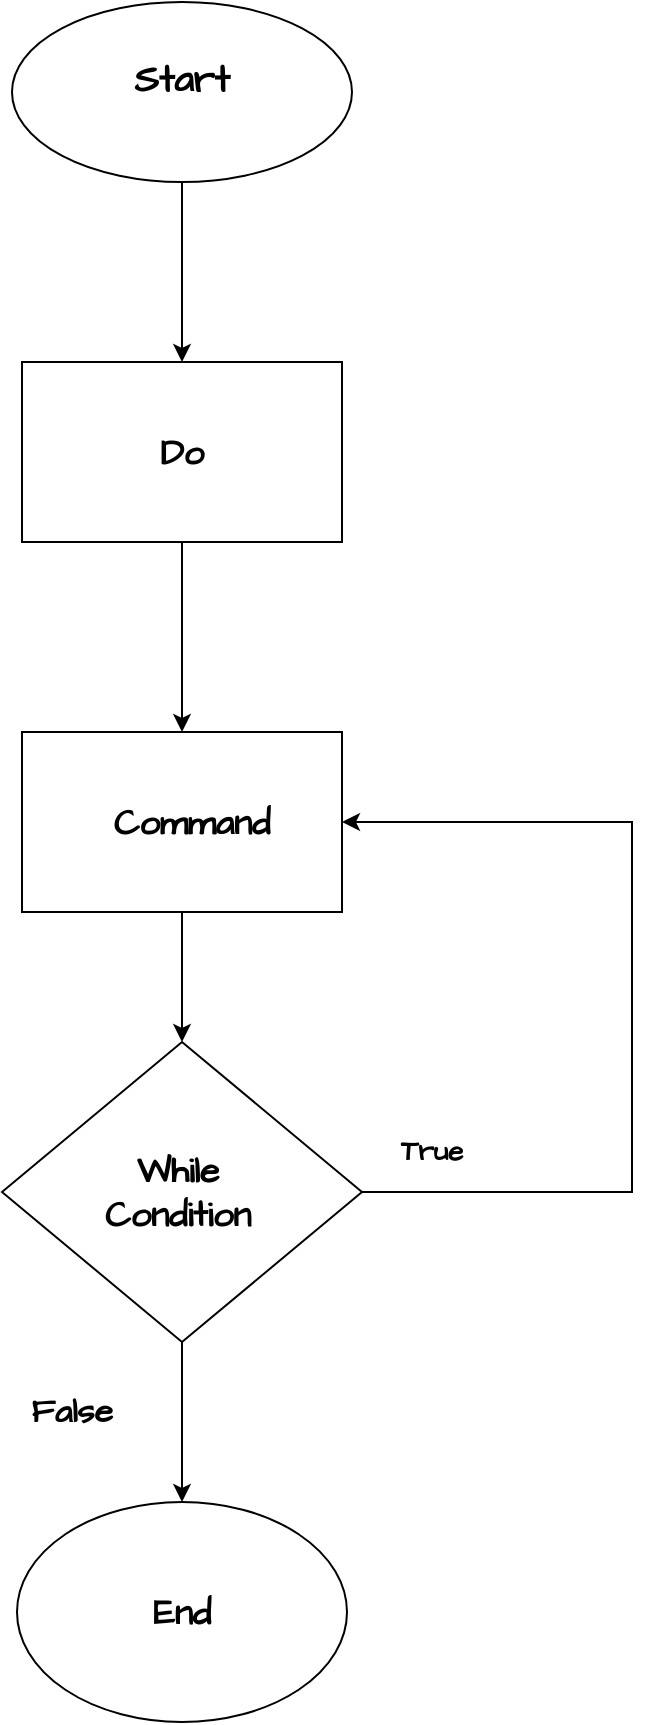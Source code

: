 <mxfile version="26.0.4">
  <diagram name="Page-1" id="02GBHCSqRYqD3W00q6uA">
    <mxGraphModel dx="1588" dy="824" grid="1" gridSize="10" guides="1" tooltips="1" connect="1" arrows="1" fold="1" page="1" pageScale="1" pageWidth="827" pageHeight="1169" math="0" shadow="0">
      <root>
        <mxCell id="0" />
        <mxCell id="1" parent="0" />
        <mxCell id="_PUN6bJPJMbmrDFHcsqb-7" style="edgeStyle=orthogonalEdgeStyle;rounded=0;hachureGap=4;orthogonalLoop=1;jettySize=auto;html=1;exitX=0.5;exitY=1;exitDx=0;exitDy=0;entryX=0.5;entryY=0;entryDx=0;entryDy=0;fontFamily=Architects Daughter;fontSource=https%3A%2F%2Ffonts.googleapis.com%2Fcss%3Ffamily%3DArchitects%2BDaughter;" edge="1" parent="1" source="_PUN6bJPJMbmrDFHcsqb-1" target="_PUN6bJPJMbmrDFHcsqb-2">
          <mxGeometry relative="1" as="geometry" />
        </mxCell>
        <mxCell id="_PUN6bJPJMbmrDFHcsqb-1" value="" style="ellipse;whiteSpace=wrap;html=1;hachureGap=4;fontFamily=Architects Daughter;fontSource=https%3A%2F%2Ffonts.googleapis.com%2Fcss%3Ffamily%3DArchitects%2BDaughter;" vertex="1" parent="1">
          <mxGeometry x="360" y="130" width="170" height="90" as="geometry" />
        </mxCell>
        <mxCell id="_PUN6bJPJMbmrDFHcsqb-8" style="edgeStyle=orthogonalEdgeStyle;rounded=0;hachureGap=4;orthogonalLoop=1;jettySize=auto;html=1;exitX=0.5;exitY=1;exitDx=0;exitDy=0;fontFamily=Architects Daughter;fontSource=https%3A%2F%2Ffonts.googleapis.com%2Fcss%3Ffamily%3DArchitects%2BDaughter;" edge="1" parent="1" source="_PUN6bJPJMbmrDFHcsqb-2" target="_PUN6bJPJMbmrDFHcsqb-3">
          <mxGeometry relative="1" as="geometry" />
        </mxCell>
        <mxCell id="_PUN6bJPJMbmrDFHcsqb-2" value="" style="rounded=0;whiteSpace=wrap;html=1;hachureGap=4;fontFamily=Architects Daughter;fontSource=https%3A%2F%2Ffonts.googleapis.com%2Fcss%3Ffamily%3DArchitects%2BDaughter;" vertex="1" parent="1">
          <mxGeometry x="365" y="310" width="160" height="90" as="geometry" />
        </mxCell>
        <mxCell id="_PUN6bJPJMbmrDFHcsqb-9" style="edgeStyle=orthogonalEdgeStyle;rounded=0;hachureGap=4;orthogonalLoop=1;jettySize=auto;html=1;exitX=0.5;exitY=1;exitDx=0;exitDy=0;entryX=0.5;entryY=0;entryDx=0;entryDy=0;fontFamily=Architects Daughter;fontSource=https%3A%2F%2Ffonts.googleapis.com%2Fcss%3Ffamily%3DArchitects%2BDaughter;" edge="1" parent="1" source="_PUN6bJPJMbmrDFHcsqb-3" target="_PUN6bJPJMbmrDFHcsqb-4">
          <mxGeometry relative="1" as="geometry" />
        </mxCell>
        <mxCell id="_PUN6bJPJMbmrDFHcsqb-3" value="" style="rounded=0;whiteSpace=wrap;html=1;hachureGap=4;fontFamily=Architects Daughter;fontSource=https%3A%2F%2Ffonts.googleapis.com%2Fcss%3Ffamily%3DArchitects%2BDaughter;" vertex="1" parent="1">
          <mxGeometry x="365" y="495" width="160" height="90" as="geometry" />
        </mxCell>
        <mxCell id="_PUN6bJPJMbmrDFHcsqb-6" style="edgeStyle=orthogonalEdgeStyle;rounded=0;hachureGap=4;orthogonalLoop=1;jettySize=auto;html=1;exitX=1;exitY=0.5;exitDx=0;exitDy=0;entryX=1;entryY=0.5;entryDx=0;entryDy=0;fontFamily=Architects Daughter;fontSource=https%3A%2F%2Ffonts.googleapis.com%2Fcss%3Ffamily%3DArchitects%2BDaughter;" edge="1" parent="1" source="_PUN6bJPJMbmrDFHcsqb-4" target="_PUN6bJPJMbmrDFHcsqb-3">
          <mxGeometry relative="1" as="geometry">
            <Array as="points">
              <mxPoint x="670" y="725" />
              <mxPoint x="670" y="540" />
            </Array>
          </mxGeometry>
        </mxCell>
        <mxCell id="_PUN6bJPJMbmrDFHcsqb-10" style="edgeStyle=orthogonalEdgeStyle;rounded=0;hachureGap=4;orthogonalLoop=1;jettySize=auto;html=1;exitX=0.5;exitY=1;exitDx=0;exitDy=0;entryX=0.5;entryY=0;entryDx=0;entryDy=0;fontFamily=Architects Daughter;fontSource=https%3A%2F%2Ffonts.googleapis.com%2Fcss%3Ffamily%3DArchitects%2BDaughter;" edge="1" parent="1" source="_PUN6bJPJMbmrDFHcsqb-4" target="_PUN6bJPJMbmrDFHcsqb-5">
          <mxGeometry relative="1" as="geometry" />
        </mxCell>
        <mxCell id="_PUN6bJPJMbmrDFHcsqb-4" value="" style="rhombus;whiteSpace=wrap;html=1;hachureGap=4;fontFamily=Architects Daughter;fontSource=https%3A%2F%2Ffonts.googleapis.com%2Fcss%3Ffamily%3DArchitects%2BDaughter;" vertex="1" parent="1">
          <mxGeometry x="355" y="650" width="180" height="150" as="geometry" />
        </mxCell>
        <mxCell id="_PUN6bJPJMbmrDFHcsqb-5" value="" style="ellipse;whiteSpace=wrap;html=1;hachureGap=4;fontFamily=Architects Daughter;fontSource=https%3A%2F%2Ffonts.googleapis.com%2Fcss%3Ffamily%3DArchitects%2BDaughter;" vertex="1" parent="1">
          <mxGeometry x="362.5" y="880" width="165" height="110" as="geometry" />
        </mxCell>
        <mxCell id="_PUN6bJPJMbmrDFHcsqb-11" value="&lt;b&gt;&lt;font style=&quot;font-size: 19px;&quot;&gt;Start&lt;/font&gt;&lt;/b&gt;" style="text;html=1;align=center;verticalAlign=middle;whiteSpace=wrap;rounded=0;fontFamily=Architects Daughter;fontSource=https%3A%2F%2Ffonts.googleapis.com%2Fcss%3Ffamily%3DArchitects%2BDaughter;" vertex="1" parent="1">
          <mxGeometry x="370" y="130" width="150" height="80" as="geometry" />
        </mxCell>
        <mxCell id="_PUN6bJPJMbmrDFHcsqb-12" value="&lt;b&gt;&lt;font style=&quot;font-size: 18px;&quot;&gt;While&lt;/font&gt;&lt;/b&gt;&lt;div&gt;&lt;b&gt;&lt;font style=&quot;font-size: 18px;&quot;&gt;Condition&lt;/font&gt;&lt;/b&gt;&lt;/div&gt;" style="text;html=1;align=center;verticalAlign=middle;whiteSpace=wrap;rounded=0;fontFamily=Architects Daughter;fontSource=https%3A%2F%2Ffonts.googleapis.com%2Fcss%3Ffamily%3DArchitects%2BDaughter;glass=0;" vertex="1" parent="1">
          <mxGeometry x="357.5" y="655" width="170" height="140" as="geometry" />
        </mxCell>
        <mxCell id="_PUN6bJPJMbmrDFHcsqb-13" value="&lt;b&gt;&lt;font style=&quot;font-size: 18px;&quot;&gt;Do&lt;/font&gt;&lt;/b&gt;" style="text;html=1;align=center;verticalAlign=middle;whiteSpace=wrap;rounded=0;fontFamily=Architects Daughter;fontSource=https%3A%2F%2Ffonts.googleapis.com%2Fcss%3Ffamily%3DArchitects%2BDaughter;" vertex="1" parent="1">
          <mxGeometry x="360" y="310" width="170" height="90" as="geometry" />
        </mxCell>
        <mxCell id="_PUN6bJPJMbmrDFHcsqb-14" value="&lt;b&gt;&lt;font style=&quot;font-size: 18px;&quot;&gt;End&lt;/font&gt;&lt;/b&gt;" style="text;html=1;align=center;verticalAlign=middle;whiteSpace=wrap;rounded=0;fontFamily=Architects Daughter;fontSource=https%3A%2F%2Ffonts.googleapis.com%2Fcss%3Ffamily%3DArchitects%2BDaughter;" vertex="1" parent="1">
          <mxGeometry x="370" y="880" width="150" height="110" as="geometry" />
        </mxCell>
        <mxCell id="_PUN6bJPJMbmrDFHcsqb-15" value="&lt;b&gt;&lt;font style=&quot;font-size: 18px;&quot;&gt;Command&lt;/font&gt;&lt;/b&gt;" style="text;html=1;align=center;verticalAlign=middle;whiteSpace=wrap;rounded=0;fontFamily=Architects Daughter;fontSource=https%3A%2F%2Ffonts.googleapis.com%2Fcss%3Ffamily%3DArchitects%2BDaughter;" vertex="1" parent="1">
          <mxGeometry x="370" y="500" width="160" height="80" as="geometry" />
        </mxCell>
        <mxCell id="_PUN6bJPJMbmrDFHcsqb-16" value="&lt;b&gt;&lt;font style=&quot;font-size: 17px;&quot;&gt;False&lt;/font&gt;&lt;/b&gt;" style="text;html=1;align=center;verticalAlign=middle;whiteSpace=wrap;rounded=0;fontFamily=Architects Daughter;fontSource=https%3A%2F%2Ffonts.googleapis.com%2Fcss%3Ffamily%3DArchitects%2BDaughter;" vertex="1" parent="1">
          <mxGeometry x="360" y="820" width="60" height="30" as="geometry" />
        </mxCell>
        <mxCell id="_PUN6bJPJMbmrDFHcsqb-17" value="&lt;span style=&quot;font-size: 14px;&quot;&gt;&lt;b&gt;True&lt;/b&gt;&lt;/span&gt;" style="text;html=1;align=center;verticalAlign=middle;whiteSpace=wrap;rounded=0;fontFamily=Architects Daughter;fontSource=https%3A%2F%2Ffonts.googleapis.com%2Fcss%3Ffamily%3DArchitects%2BDaughter;" vertex="1" parent="1">
          <mxGeometry x="540" y="690" width="60" height="30" as="geometry" />
        </mxCell>
      </root>
    </mxGraphModel>
  </diagram>
</mxfile>
